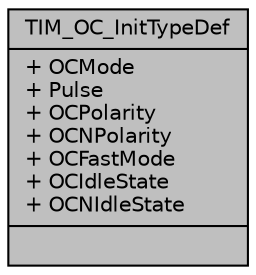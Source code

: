 digraph "TIM_OC_InitTypeDef"
{
  edge [fontname="Helvetica",fontsize="10",labelfontname="Helvetica",labelfontsize="10"];
  node [fontname="Helvetica",fontsize="10",shape=record];
  Node1 [label="{TIM_OC_InitTypeDef\n|+ OCMode\l+ Pulse\l+ OCPolarity\l+ OCNPolarity\l+ OCFastMode\l+ OCIdleState\l+ OCNIdleState\l|}",height=0.2,width=0.4,color="black", fillcolor="grey75", style="filled", fontcolor="black"];
}
